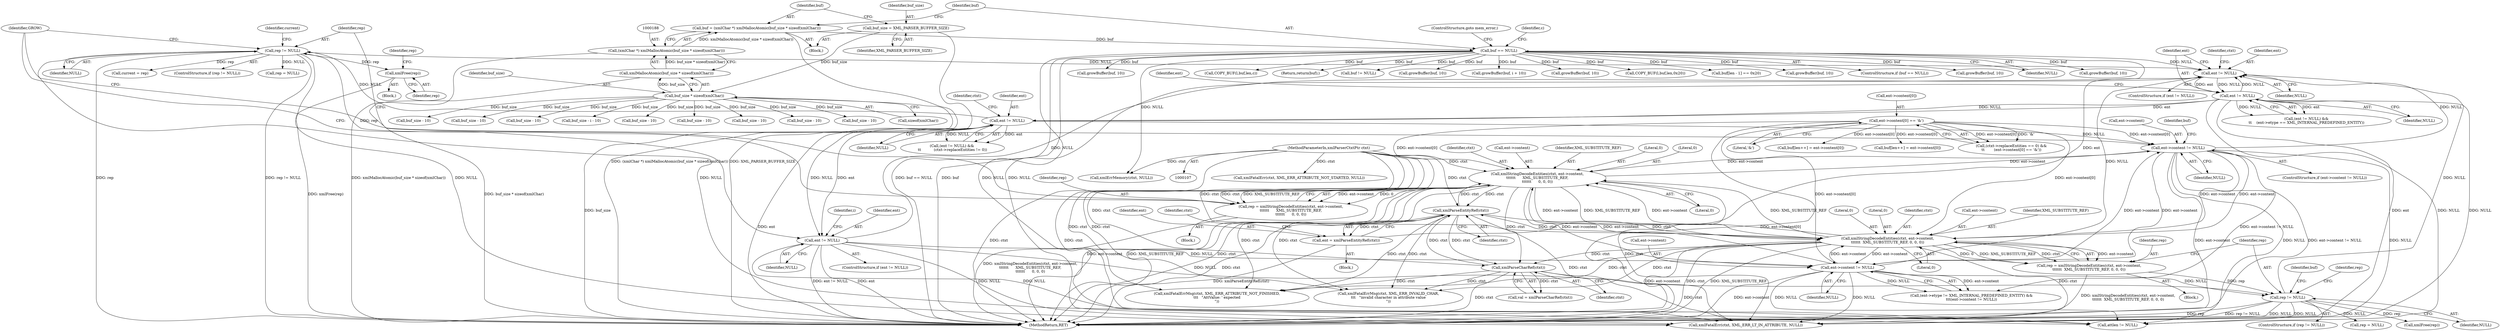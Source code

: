digraph "0_Chrome_6e487b9db2ff0324523a040180f8da42796aeef5@pointer" {
"1000519" [label="(Call,xmlFree(rep))"];
"1000463" [label="(Call,rep != NULL)"];
"1000451" [label="(Call,rep = xmlStringDecodeEntities(ctxt, ent->content,\n\t\t\t\t\t\t      XML_SUBSTITUTE_REF,\n\t\t\t\t\t\t      0, 0, 0))"];
"1000453" [label="(Call,xmlStringDecodeEntities(ctxt, ent->content,\n\t\t\t\t\t\t      XML_SUBSTITUTE_REF,\n\t\t\t\t\t\t      0, 0, 0))"];
"1000337" [label="(Call,xmlParseEntityRef(ctxt))"];
"1000238" [label="(Call,xmlParseCharRef(ctxt))"];
"1000586" [label="(Call,xmlStringDecodeEntities(ctxt, ent->content,\n\t\t\t\t\t\t  XML_SUBSTITUTE_REF, 0, 0, 0))"];
"1000108" [label="(MethodParameterIn,xmlParserCtxtPtr ctxt)"];
"1000382" [label="(Call,ent->content[0] == '&')"];
"1000537" [label="(Call,ent->content != NULL)"];
"1000578" [label="(Call,ent->content != NULL)"];
"1000554" [label="(Call,ent != NULL)"];
"1000435" [label="(Call,ent != NULL)"];
"1000356" [label="(Call,ent != NULL)"];
"1000344" [label="(Call,ent != NULL)"];
"1000335" [label="(Call,ent = xmlParseEntityRef(ctxt))"];
"1000195" [label="(Call,buf == NULL)"];
"1000185" [label="(Call,buf = (xmlChar *) xmlMallocAtomic(buf_size * sizeof(xmlChar)))"];
"1000187" [label="(Call,(xmlChar *) xmlMallocAtomic(buf_size * sizeof(xmlChar)))"];
"1000189" [label="(Call,xmlMallocAtomic(buf_size * sizeof(xmlChar)))"];
"1000190" [label="(Call,buf_size * sizeof(xmlChar))"];
"1000182" [label="(Call,buf_size = XML_PARSER_BUFFER_SIZE)"];
"1000596" [label="(Call,rep != NULL)"];
"1000584" [label="(Call,rep = xmlStringDecodeEntities(ctxt, ent->content,\n\t\t\t\t\t\t  XML_SUBSTITUTE_REF, 0, 0, 0))"];
"1000388" [label="(Literal,'&')"];
"1000184" [label="(Identifier,XML_PARSER_BUFFER_SIZE)"];
"1000191" [label="(Identifier,buf_size)"];
"1000585" [label="(Identifier,rep)"];
"1000422" [label="(Call,buf[len++] = ent->content[0])"];
"1000542" [label="(Call,buf[len++] = ent->content[0])"];
"1000186" [label="(Identifier,buf)"];
"1000437" [label="(Identifier,NULL)"];
"1000466" [label="(Block,)"];
"1000346" [label="(Identifier,NULL)"];
"1000719" [label="(Identifier,GROW)"];
"1000176" [label="(Call,xmlFatalErr(ctxt, XML_ERR_ATTRIBUTE_NOT_STARTED, NULL))"];
"1000357" [label="(Identifier,ent)"];
"1000464" [label="(Identifier,rep)"];
"1000451" [label="(Call,rep = xmlStringDecodeEntities(ctxt, ent->content,\n\t\t\t\t\t\t      XML_SUBSTITUTE_REF,\n\t\t\t\t\t\t      0, 0, 0))"];
"1000596" [label="(Call,rep != NULL)"];
"1000774" [label="(Call,xmlFatalErrMsg(ctxt, XML_ERR_ATTRIBUTE_NOT_FINISHED,\n\t\t\t   \"AttValue: ' expected\n\"))"];
"1000536" [label="(ControlStructure,if (ent->content != NULL))"];
"1000588" [label="(Call,ent->content)"];
"1000533" [label="(Call,growBuffer(buf, 10))"];
"1000349" [label="(Identifier,ctxt)"];
"1000196" [label="(Identifier,buf)"];
"1000192" [label="(Call,sizeof(xmlChar))"];
"1000356" [label="(Call,ent != NULL)"];
"1000236" [label="(Call,val = xmlParseCharRef(ctxt))"];
"1000460" [label="(Literal,0)"];
"1000195" [label="(Call,buf == NULL)"];
"1000553" [label="(ControlStructure,if (ent != NULL))"];
"1000194" [label="(ControlStructure,if (buf == NULL))"];
"1000198" [label="(ControlStructure,goto mem_error;)"];
"1000239" [label="(Identifier,ctxt)"];
"1000572" [label="(Call,(ent->etype != XML_INTERNAL_PREDEFINED_ENTITY) &&\n\t\t\t(ent->content != NULL))"];
"1000520" [label="(Identifier,rep)"];
"1000584" [label="(Call,rep = xmlStringDecodeEntities(ctxt, ent->content,\n\t\t\t\t\t\t  XML_SUBSTITUTE_REF, 0, 0, 0))"];
"1000560" [label="(Identifier,i)"];
"1000598" [label="(Identifier,NULL)"];
"1000554" [label="(Call,ent != NULL)"];
"1000607" [label="(Identifier,buf)"];
"1000454" [label="(Identifier,ctxt)"];
"1000516" [label="(Call,growBuffer(buf, 10))"];
"1000335" [label="(Call,ent = xmlParseEntityRef(ctxt))"];
"1000197" [label="(Identifier,NULL)"];
"1000519" [label="(Call,xmlFree(rep))"];
"1000337" [label="(Call,xmlParseEntityRef(ctxt))"];
"1000465" [label="(Identifier,NULL)"];
"1000344" [label="(Call,ent != NULL)"];
"1000591" [label="(Identifier,XML_SUBSTITUTE_REF)"];
"1000556" [label="(Identifier,NULL)"];
"1000538" [label="(Call,ent->content)"];
"1000435" [label="(Call,ent != NULL)"];
"1000187" [label="(Call,(xmlChar *) xmlMallocAtomic(buf_size * sizeof(xmlChar)))"];
"1000372" [label="(Call,growBuffer(buf, 10))"];
"1000336" [label="(Identifier,ent)"];
"1000434" [label="(Call,(ent != NULL) && \n\t\t           (ctxt->replaceEntities != 0))"];
"1000275" [label="(Call,growBuffer(buf, 10))"];
"1000436" [label="(Identifier,ent)"];
"1000808" [label="(MethodReturn,RET)"];
"1000592" [label="(Literal,0)"];
"1000455" [label="(Call,ent->content)"];
"1000595" [label="(ControlStructure,if (rep != NULL))"];
"1000582" [label="(Identifier,NULL)"];
"1000467" [label="(Call,current = rep)"];
"1000382" [label="(Call,ent->content[0] == '&')"];
"1000368" [label="(Call,buf_size - 10)"];
"1000185" [label="(Call,buf = (xmlChar *) xmlMallocAtomic(buf_size * sizeof(xmlChar)))"];
"1000345" [label="(Identifier,ent)"];
"1000602" [label="(Call,rep = NULL)"];
"1000361" [label="(Identifier,ent)"];
"1000358" [label="(Identifier,NULL)"];
"1000522" [label="(Identifier,rep)"];
"1000768" [label="(Call,xmlFatalErrMsg(ctxt, XML_ERR_INVALID_CHAR,\n\t\t\t   \"invalid character in attribute value\n\"))"];
"1000183" [label="(Identifier,buf_size)"];
"1000601" [label="(Identifier,rep)"];
"1000597" [label="(Identifier,rep)"];
"1000190" [label="(Call,buf_size * sizeof(xmlChar))"];
"1000579" [label="(Call,ent->content)"];
"1000463" [label="(Call,rep != NULL)"];
"1000271" [label="(Call,buf_size - 10)"];
"1000710" [label="(Call,buf_size - 10)"];
"1000702" [label="(Call,COPY_BUF(l,buf,len,c))"];
"1000555" [label="(Identifier,ent)"];
"1000462" [label="(ControlStructure,if (rep != NULL))"];
"1000586" [label="(Call,xmlStringDecodeEntities(ctxt, ent->content,\n\t\t\t\t\t\t  XML_SUBSTITUTE_REF, 0, 0, 0))"];
"1000749" [label="(Call,xmlFatalErr(ctxt, XML_ERR_LT_IN_ATTRIBUTE, NULL))"];
"1000537" [label="(Call,ent->content != NULL)"];
"1000788" [label="(Return,return(buf);)"];
"1000578" [label="(Call,ent->content != NULL)"];
"1000238" [label="(Call,xmlParseCharRef(ctxt))"];
"1000458" [label="(Identifier,XML_SUBSTITUTE_REF)"];
"1000341" [label="(Identifier,ctxt)"];
"1000795" [label="(Call,buf != NULL)"];
"1000614" [label="(Call,buf_size - i - 10)"];
"1000257" [label="(Call,growBuffer(buf, 10))"];
"1000620" [label="(Call,growBuffer(buf, i + 10))"];
"1000108" [label="(MethodParameterIn,xmlParserCtxtPtr ctxt)"];
"1000200" [label="(Identifier,c)"];
"1000600" [label="(Call,xmlFree(rep))"];
"1000343" [label="(ControlStructure,if (ent != NULL))"];
"1000450" [label="(Block,)"];
"1000594" [label="(Literal,0)"];
"1000453" [label="(Call,xmlStringDecodeEntities(ctxt, ent->content,\n\t\t\t\t\t\t      XML_SUBSTITUTE_REF,\n\t\t\t\t\t\t      0, 0, 0))"];
"1000593" [label="(Literal,0)"];
"1000383" [label="(Call,ent->content[0])"];
"1000521" [label="(Call,rep = NULL)"];
"1000541" [label="(Identifier,NULL)"];
"1000317" [label="(Call,buf_size - 10)"];
"1000529" [label="(Call,buf_size - 10)"];
"1000468" [label="(Identifier,current)"];
"1000583" [label="(Block,)"];
"1000461" [label="(Literal,0)"];
"1000376" [label="(Call,(ctxt->replaceEntities == 0) &&\n\t\t        (ent->content[0] == '&'))"];
"1000512" [label="(Call,buf_size - 10)"];
"1000587" [label="(Identifier,ctxt)"];
"1000687" [label="(Call,buf_size - 10)"];
"1000452" [label="(Identifier,rep)"];
"1000791" [label="(Call,xmlErrMemory(ctxt, NULL))"];
"1000253" [label="(Call,buf_size - 10)"];
"1000321" [label="(Call,growBuffer(buf, 10))"];
"1000334" [label="(Block,)"];
"1000544" [label="(Identifier,buf)"];
"1000440" [label="(Identifier,ctxt)"];
"1000679" [label="(Call,COPY_BUF(l,buf,len,0x20))"];
"1000111" [label="(Block,)"];
"1000355" [label="(Call,(ent != NULL) &&\n\t\t    (ent->etype == XML_INTERNAL_PREDEFINED_ENTITY))"];
"1000730" [label="(Call,buf[len - 1] == 0x20)"];
"1000338" [label="(Identifier,ctxt)"];
"1000781" [label="(Call,attlen != NULL)"];
"1000189" [label="(Call,xmlMallocAtomic(buf_size * sizeof(xmlChar)))"];
"1000459" [label="(Literal,0)"];
"1000182" [label="(Call,buf_size = XML_PARSER_BUFFER_SIZE)"];
"1000519" -> "1000466"  [label="AST: "];
"1000519" -> "1000520"  [label="CFG: "];
"1000520" -> "1000519"  [label="AST: "];
"1000522" -> "1000519"  [label="CFG: "];
"1000519" -> "1000808"  [label="DDG: xmlFree(rep)"];
"1000463" -> "1000519"  [label="DDG: rep"];
"1000463" -> "1000462"  [label="AST: "];
"1000463" -> "1000465"  [label="CFG: "];
"1000464" -> "1000463"  [label="AST: "];
"1000465" -> "1000463"  [label="AST: "];
"1000468" -> "1000463"  [label="CFG: "];
"1000719" -> "1000463"  [label="CFG: "];
"1000463" -> "1000808"  [label="DDG: rep != NULL"];
"1000463" -> "1000808"  [label="DDG: rep"];
"1000463" -> "1000344"  [label="DDG: NULL"];
"1000451" -> "1000463"  [label="DDG: rep"];
"1000435" -> "1000463"  [label="DDG: NULL"];
"1000463" -> "1000467"  [label="DDG: rep"];
"1000463" -> "1000521"  [label="DDG: NULL"];
"1000463" -> "1000749"  [label="DDG: NULL"];
"1000463" -> "1000781"  [label="DDG: NULL"];
"1000451" -> "1000450"  [label="AST: "];
"1000451" -> "1000453"  [label="CFG: "];
"1000452" -> "1000451"  [label="AST: "];
"1000453" -> "1000451"  [label="AST: "];
"1000464" -> "1000451"  [label="CFG: "];
"1000451" -> "1000808"  [label="DDG: xmlStringDecodeEntities(ctxt, ent->content,\n\t\t\t\t\t\t      XML_SUBSTITUTE_REF,\n\t\t\t\t\t\t      0, 0, 0)"];
"1000453" -> "1000451"  [label="DDG: ent->content"];
"1000453" -> "1000451"  [label="DDG: 0"];
"1000453" -> "1000451"  [label="DDG: XML_SUBSTITUTE_REF"];
"1000453" -> "1000451"  [label="DDG: ctxt"];
"1000453" -> "1000461"  [label="CFG: "];
"1000454" -> "1000453"  [label="AST: "];
"1000455" -> "1000453"  [label="AST: "];
"1000458" -> "1000453"  [label="AST: "];
"1000459" -> "1000453"  [label="AST: "];
"1000460" -> "1000453"  [label="AST: "];
"1000461" -> "1000453"  [label="AST: "];
"1000453" -> "1000808"  [label="DDG: ent->content"];
"1000453" -> "1000808"  [label="DDG: XML_SUBSTITUTE_REF"];
"1000453" -> "1000808"  [label="DDG: ctxt"];
"1000453" -> "1000238"  [label="DDG: ctxt"];
"1000453" -> "1000337"  [label="DDG: ctxt"];
"1000337" -> "1000453"  [label="DDG: ctxt"];
"1000108" -> "1000453"  [label="DDG: ctxt"];
"1000382" -> "1000453"  [label="DDG: ent->content[0]"];
"1000586" -> "1000453"  [label="DDG: ent->content"];
"1000586" -> "1000453"  [label="DDG: XML_SUBSTITUTE_REF"];
"1000537" -> "1000453"  [label="DDG: ent->content"];
"1000578" -> "1000453"  [label="DDG: ent->content"];
"1000453" -> "1000537"  [label="DDG: ent->content"];
"1000453" -> "1000578"  [label="DDG: ent->content"];
"1000453" -> "1000586"  [label="DDG: ent->content"];
"1000453" -> "1000586"  [label="DDG: XML_SUBSTITUTE_REF"];
"1000453" -> "1000749"  [label="DDG: ctxt"];
"1000453" -> "1000768"  [label="DDG: ctxt"];
"1000453" -> "1000774"  [label="DDG: ctxt"];
"1000337" -> "1000335"  [label="AST: "];
"1000337" -> "1000338"  [label="CFG: "];
"1000338" -> "1000337"  [label="AST: "];
"1000335" -> "1000337"  [label="CFG: "];
"1000337" -> "1000808"  [label="DDG: ctxt"];
"1000337" -> "1000238"  [label="DDG: ctxt"];
"1000337" -> "1000335"  [label="DDG: ctxt"];
"1000238" -> "1000337"  [label="DDG: ctxt"];
"1000586" -> "1000337"  [label="DDG: ctxt"];
"1000108" -> "1000337"  [label="DDG: ctxt"];
"1000337" -> "1000586"  [label="DDG: ctxt"];
"1000337" -> "1000749"  [label="DDG: ctxt"];
"1000337" -> "1000768"  [label="DDG: ctxt"];
"1000337" -> "1000774"  [label="DDG: ctxt"];
"1000238" -> "1000236"  [label="AST: "];
"1000238" -> "1000239"  [label="CFG: "];
"1000239" -> "1000238"  [label="AST: "];
"1000236" -> "1000238"  [label="CFG: "];
"1000238" -> "1000808"  [label="DDG: ctxt"];
"1000238" -> "1000236"  [label="DDG: ctxt"];
"1000586" -> "1000238"  [label="DDG: ctxt"];
"1000108" -> "1000238"  [label="DDG: ctxt"];
"1000238" -> "1000749"  [label="DDG: ctxt"];
"1000238" -> "1000768"  [label="DDG: ctxt"];
"1000238" -> "1000774"  [label="DDG: ctxt"];
"1000586" -> "1000584"  [label="AST: "];
"1000586" -> "1000594"  [label="CFG: "];
"1000587" -> "1000586"  [label="AST: "];
"1000588" -> "1000586"  [label="AST: "];
"1000591" -> "1000586"  [label="AST: "];
"1000592" -> "1000586"  [label="AST: "];
"1000593" -> "1000586"  [label="AST: "];
"1000594" -> "1000586"  [label="AST: "];
"1000584" -> "1000586"  [label="CFG: "];
"1000586" -> "1000808"  [label="DDG: ent->content"];
"1000586" -> "1000808"  [label="DDG: ctxt"];
"1000586" -> "1000808"  [label="DDG: XML_SUBSTITUTE_REF"];
"1000586" -> "1000537"  [label="DDG: ent->content"];
"1000586" -> "1000578"  [label="DDG: ent->content"];
"1000586" -> "1000584"  [label="DDG: ent->content"];
"1000586" -> "1000584"  [label="DDG: 0"];
"1000586" -> "1000584"  [label="DDG: XML_SUBSTITUTE_REF"];
"1000586" -> "1000584"  [label="DDG: ctxt"];
"1000108" -> "1000586"  [label="DDG: ctxt"];
"1000382" -> "1000586"  [label="DDG: ent->content[0]"];
"1000537" -> "1000586"  [label="DDG: ent->content"];
"1000578" -> "1000586"  [label="DDG: ent->content"];
"1000586" -> "1000749"  [label="DDG: ctxt"];
"1000586" -> "1000768"  [label="DDG: ctxt"];
"1000586" -> "1000774"  [label="DDG: ctxt"];
"1000108" -> "1000107"  [label="AST: "];
"1000108" -> "1000808"  [label="DDG: ctxt"];
"1000108" -> "1000176"  [label="DDG: ctxt"];
"1000108" -> "1000749"  [label="DDG: ctxt"];
"1000108" -> "1000768"  [label="DDG: ctxt"];
"1000108" -> "1000774"  [label="DDG: ctxt"];
"1000108" -> "1000791"  [label="DDG: ctxt"];
"1000382" -> "1000376"  [label="AST: "];
"1000382" -> "1000388"  [label="CFG: "];
"1000383" -> "1000382"  [label="AST: "];
"1000388" -> "1000382"  [label="AST: "];
"1000376" -> "1000382"  [label="CFG: "];
"1000382" -> "1000808"  [label="DDG: ent->content[0]"];
"1000382" -> "1000376"  [label="DDG: ent->content[0]"];
"1000382" -> "1000376"  [label="DDG: '&'"];
"1000382" -> "1000422"  [label="DDG: ent->content[0]"];
"1000382" -> "1000537"  [label="DDG: ent->content[0]"];
"1000382" -> "1000542"  [label="DDG: ent->content[0]"];
"1000382" -> "1000578"  [label="DDG: ent->content[0]"];
"1000537" -> "1000536"  [label="AST: "];
"1000537" -> "1000541"  [label="CFG: "];
"1000538" -> "1000537"  [label="AST: "];
"1000541" -> "1000537"  [label="AST: "];
"1000544" -> "1000537"  [label="CFG: "];
"1000719" -> "1000537"  [label="CFG: "];
"1000537" -> "1000808"  [label="DDG: ent->content"];
"1000537" -> "1000808"  [label="DDG: ent->content != NULL"];
"1000537" -> "1000344"  [label="DDG: NULL"];
"1000578" -> "1000537"  [label="DDG: ent->content"];
"1000435" -> "1000537"  [label="DDG: NULL"];
"1000537" -> "1000572"  [label="DDG: ent->content != NULL"];
"1000537" -> "1000578"  [label="DDG: ent->content"];
"1000537" -> "1000749"  [label="DDG: NULL"];
"1000537" -> "1000781"  [label="DDG: NULL"];
"1000578" -> "1000572"  [label="AST: "];
"1000578" -> "1000582"  [label="CFG: "];
"1000579" -> "1000578"  [label="AST: "];
"1000582" -> "1000578"  [label="AST: "];
"1000572" -> "1000578"  [label="CFG: "];
"1000578" -> "1000808"  [label="DDG: ent->content"];
"1000578" -> "1000344"  [label="DDG: NULL"];
"1000578" -> "1000572"  [label="DDG: ent->content"];
"1000578" -> "1000572"  [label="DDG: NULL"];
"1000554" -> "1000578"  [label="DDG: NULL"];
"1000578" -> "1000596"  [label="DDG: NULL"];
"1000578" -> "1000749"  [label="DDG: NULL"];
"1000578" -> "1000781"  [label="DDG: NULL"];
"1000554" -> "1000553"  [label="AST: "];
"1000554" -> "1000556"  [label="CFG: "];
"1000555" -> "1000554"  [label="AST: "];
"1000556" -> "1000554"  [label="AST: "];
"1000560" -> "1000554"  [label="CFG: "];
"1000719" -> "1000554"  [label="CFG: "];
"1000554" -> "1000808"  [label="DDG: ent != NULL"];
"1000554" -> "1000808"  [label="DDG: ent"];
"1000554" -> "1000344"  [label="DDG: NULL"];
"1000435" -> "1000554"  [label="DDG: ent"];
"1000435" -> "1000554"  [label="DDG: NULL"];
"1000554" -> "1000596"  [label="DDG: NULL"];
"1000554" -> "1000749"  [label="DDG: NULL"];
"1000554" -> "1000781"  [label="DDG: NULL"];
"1000435" -> "1000434"  [label="AST: "];
"1000435" -> "1000437"  [label="CFG: "];
"1000436" -> "1000435"  [label="AST: "];
"1000437" -> "1000435"  [label="AST: "];
"1000440" -> "1000435"  [label="CFG: "];
"1000434" -> "1000435"  [label="CFG: "];
"1000435" -> "1000808"  [label="DDG: ent"];
"1000435" -> "1000434"  [label="DDG: ent"];
"1000435" -> "1000434"  [label="DDG: NULL"];
"1000356" -> "1000435"  [label="DDG: ent"];
"1000356" -> "1000435"  [label="DDG: NULL"];
"1000356" -> "1000355"  [label="AST: "];
"1000356" -> "1000358"  [label="CFG: "];
"1000357" -> "1000356"  [label="AST: "];
"1000358" -> "1000356"  [label="AST: "];
"1000361" -> "1000356"  [label="CFG: "];
"1000355" -> "1000356"  [label="CFG: "];
"1000356" -> "1000808"  [label="DDG: ent"];
"1000356" -> "1000344"  [label="DDG: NULL"];
"1000356" -> "1000355"  [label="DDG: ent"];
"1000356" -> "1000355"  [label="DDG: NULL"];
"1000344" -> "1000356"  [label="DDG: ent"];
"1000344" -> "1000356"  [label="DDG: NULL"];
"1000356" -> "1000749"  [label="DDG: NULL"];
"1000356" -> "1000781"  [label="DDG: NULL"];
"1000344" -> "1000343"  [label="AST: "];
"1000344" -> "1000346"  [label="CFG: "];
"1000345" -> "1000344"  [label="AST: "];
"1000346" -> "1000344"  [label="AST: "];
"1000349" -> "1000344"  [label="CFG: "];
"1000357" -> "1000344"  [label="CFG: "];
"1000335" -> "1000344"  [label="DDG: ent"];
"1000195" -> "1000344"  [label="DDG: NULL"];
"1000596" -> "1000344"  [label="DDG: NULL"];
"1000335" -> "1000334"  [label="AST: "];
"1000336" -> "1000335"  [label="AST: "];
"1000341" -> "1000335"  [label="CFG: "];
"1000335" -> "1000808"  [label="DDG: xmlParseEntityRef(ctxt)"];
"1000195" -> "1000194"  [label="AST: "];
"1000195" -> "1000197"  [label="CFG: "];
"1000196" -> "1000195"  [label="AST: "];
"1000197" -> "1000195"  [label="AST: "];
"1000198" -> "1000195"  [label="CFG: "];
"1000200" -> "1000195"  [label="CFG: "];
"1000195" -> "1000808"  [label="DDG: buf == NULL"];
"1000195" -> "1000808"  [label="DDG: buf"];
"1000185" -> "1000195"  [label="DDG: buf"];
"1000195" -> "1000257"  [label="DDG: buf"];
"1000195" -> "1000275"  [label="DDG: buf"];
"1000195" -> "1000321"  [label="DDG: buf"];
"1000195" -> "1000372"  [label="DDG: buf"];
"1000195" -> "1000516"  [label="DDG: buf"];
"1000195" -> "1000533"  [label="DDG: buf"];
"1000195" -> "1000620"  [label="DDG: buf"];
"1000195" -> "1000679"  [label="DDG: buf"];
"1000195" -> "1000702"  [label="DDG: buf"];
"1000195" -> "1000730"  [label="DDG: buf"];
"1000195" -> "1000749"  [label="DDG: NULL"];
"1000195" -> "1000781"  [label="DDG: NULL"];
"1000195" -> "1000788"  [label="DDG: buf"];
"1000195" -> "1000791"  [label="DDG: NULL"];
"1000195" -> "1000795"  [label="DDG: buf"];
"1000185" -> "1000111"  [label="AST: "];
"1000185" -> "1000187"  [label="CFG: "];
"1000186" -> "1000185"  [label="AST: "];
"1000187" -> "1000185"  [label="AST: "];
"1000196" -> "1000185"  [label="CFG: "];
"1000185" -> "1000808"  [label="DDG: (xmlChar *) xmlMallocAtomic(buf_size * sizeof(xmlChar))"];
"1000187" -> "1000185"  [label="DDG: xmlMallocAtomic(buf_size * sizeof(xmlChar))"];
"1000187" -> "1000189"  [label="CFG: "];
"1000188" -> "1000187"  [label="AST: "];
"1000189" -> "1000187"  [label="AST: "];
"1000187" -> "1000808"  [label="DDG: xmlMallocAtomic(buf_size * sizeof(xmlChar))"];
"1000189" -> "1000187"  [label="DDG: buf_size * sizeof(xmlChar)"];
"1000189" -> "1000190"  [label="CFG: "];
"1000190" -> "1000189"  [label="AST: "];
"1000189" -> "1000808"  [label="DDG: buf_size * sizeof(xmlChar)"];
"1000190" -> "1000189"  [label="DDG: buf_size"];
"1000190" -> "1000192"  [label="CFG: "];
"1000191" -> "1000190"  [label="AST: "];
"1000192" -> "1000190"  [label="AST: "];
"1000190" -> "1000808"  [label="DDG: buf_size"];
"1000182" -> "1000190"  [label="DDG: buf_size"];
"1000190" -> "1000253"  [label="DDG: buf_size"];
"1000190" -> "1000271"  [label="DDG: buf_size"];
"1000190" -> "1000317"  [label="DDG: buf_size"];
"1000190" -> "1000368"  [label="DDG: buf_size"];
"1000190" -> "1000512"  [label="DDG: buf_size"];
"1000190" -> "1000529"  [label="DDG: buf_size"];
"1000190" -> "1000614"  [label="DDG: buf_size"];
"1000190" -> "1000687"  [label="DDG: buf_size"];
"1000190" -> "1000710"  [label="DDG: buf_size"];
"1000182" -> "1000111"  [label="AST: "];
"1000182" -> "1000184"  [label="CFG: "];
"1000183" -> "1000182"  [label="AST: "];
"1000184" -> "1000182"  [label="AST: "];
"1000186" -> "1000182"  [label="CFG: "];
"1000182" -> "1000808"  [label="DDG: XML_PARSER_BUFFER_SIZE"];
"1000596" -> "1000595"  [label="AST: "];
"1000596" -> "1000598"  [label="CFG: "];
"1000597" -> "1000596"  [label="AST: "];
"1000598" -> "1000596"  [label="AST: "];
"1000601" -> "1000596"  [label="CFG: "];
"1000607" -> "1000596"  [label="CFG: "];
"1000596" -> "1000808"  [label="DDG: rep"];
"1000596" -> "1000808"  [label="DDG: rep != NULL"];
"1000584" -> "1000596"  [label="DDG: rep"];
"1000596" -> "1000600"  [label="DDG: rep"];
"1000596" -> "1000602"  [label="DDG: NULL"];
"1000596" -> "1000749"  [label="DDG: NULL"];
"1000596" -> "1000781"  [label="DDG: NULL"];
"1000584" -> "1000583"  [label="AST: "];
"1000585" -> "1000584"  [label="AST: "];
"1000597" -> "1000584"  [label="CFG: "];
"1000584" -> "1000808"  [label="DDG: xmlStringDecodeEntities(ctxt, ent->content,\n\t\t\t\t\t\t  XML_SUBSTITUTE_REF, 0, 0, 0)"];
}

